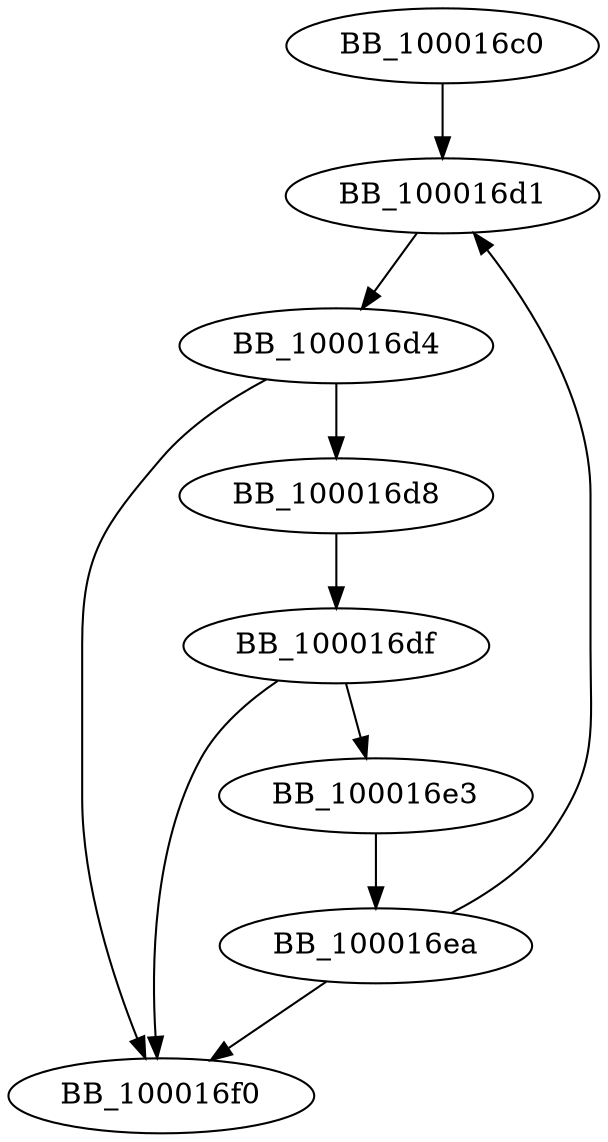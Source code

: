 DiGraph sub_100016C0{
BB_100016c0->BB_100016d1
BB_100016d1->BB_100016d4
BB_100016d4->BB_100016d8
BB_100016d4->BB_100016f0
BB_100016d8->BB_100016df
BB_100016df->BB_100016e3
BB_100016df->BB_100016f0
BB_100016e3->BB_100016ea
BB_100016ea->BB_100016d1
BB_100016ea->BB_100016f0
}
